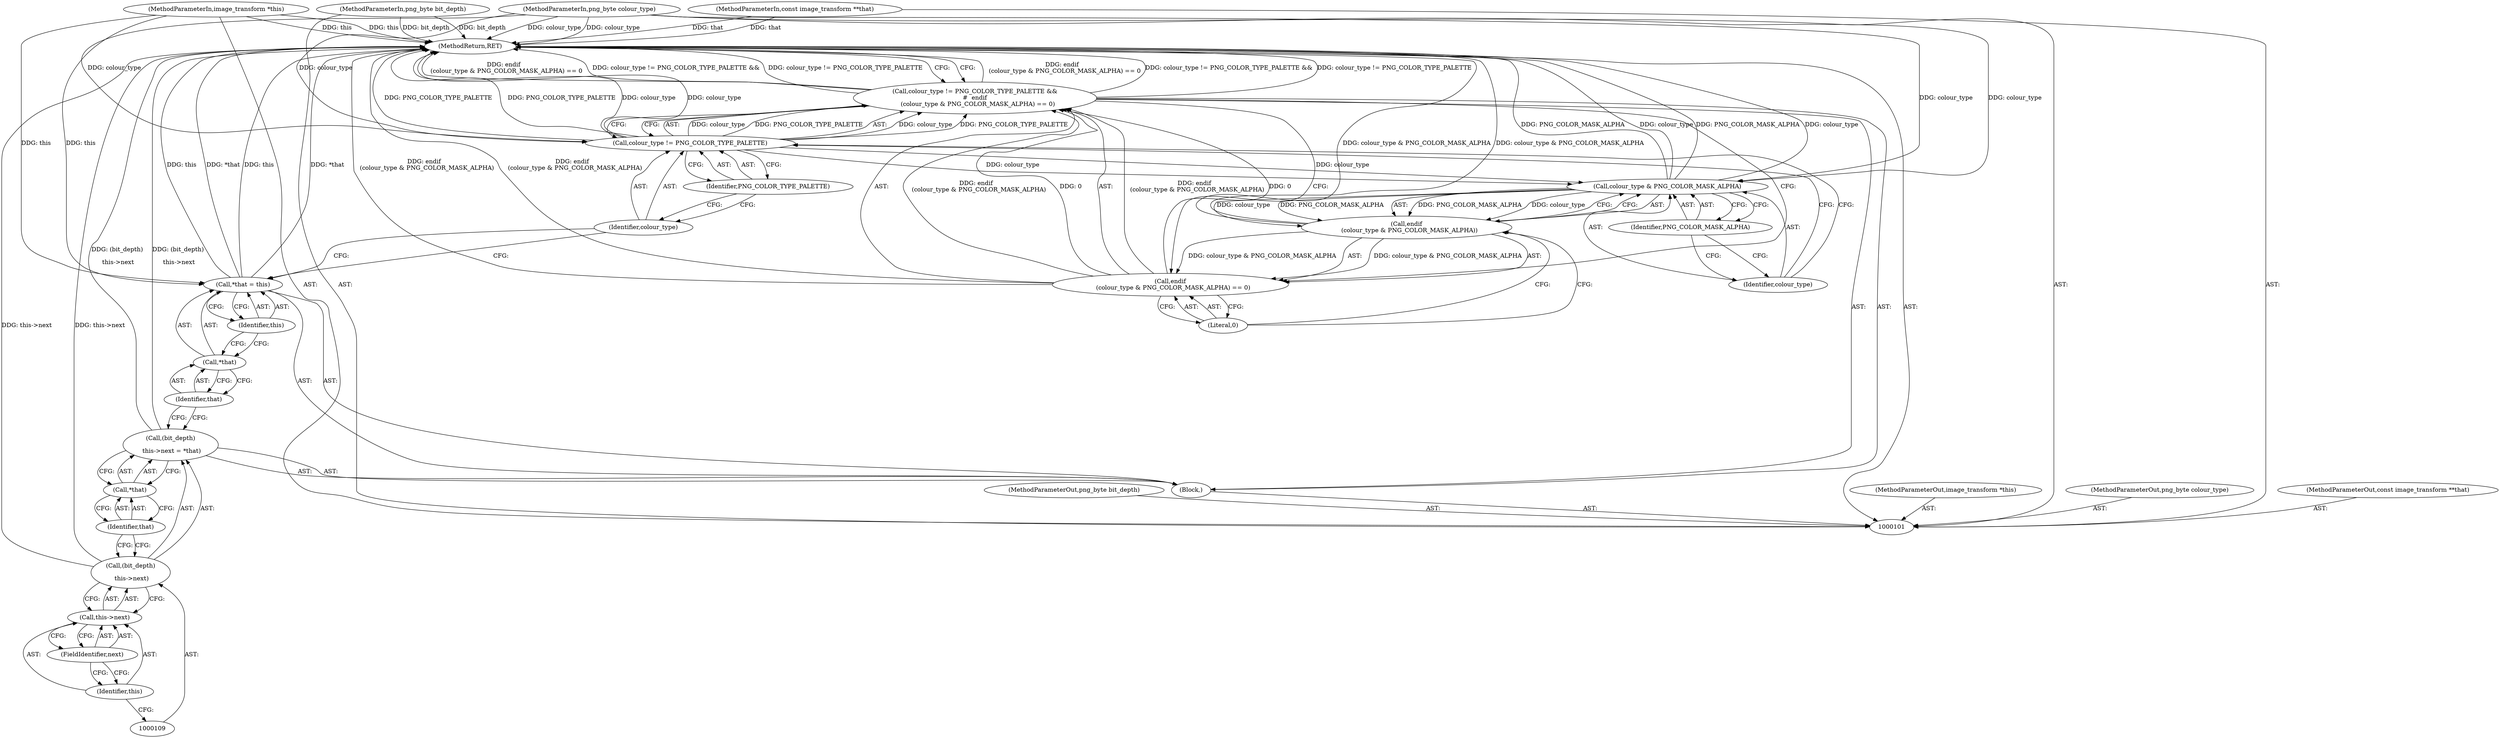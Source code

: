 digraph "0_Android_9d4853418ab2f754c2b63e091c29c5529b8b86ca_88" {
"1000129" [label="(MethodReturn,RET)"];
"1000102" [label="(MethodParameterIn,image_transform *this)"];
"1000180" [label="(MethodParameterOut,image_transform *this)"];
"1000122" [label="(Identifier,PNG_COLOR_TYPE_PALETTE)"];
"1000119" [label="(Call,colour_type != PNG_COLOR_TYPE_PALETTE &&\n#  endif\n   (colour_type & PNG_COLOR_MASK_ALPHA) == 0)"];
"1000120" [label="(Call,colour_type != PNG_COLOR_TYPE_PALETTE)"];
"1000121" [label="(Identifier,colour_type)"];
"1000123" [label="(Call,endif\n   (colour_type & PNG_COLOR_MASK_ALPHA) == 0)"];
"1000124" [label="(Call,endif\n   (colour_type & PNG_COLOR_MASK_ALPHA))"];
"1000127" [label="(Identifier,PNG_COLOR_MASK_ALPHA)"];
"1000125" [label="(Call,colour_type & PNG_COLOR_MASK_ALPHA)"];
"1000126" [label="(Identifier,colour_type)"];
"1000128" [label="(Literal,0)"];
"1000104" [label="(MethodParameterIn,png_byte colour_type)"];
"1000182" [label="(MethodParameterOut,png_byte colour_type)"];
"1000103" [label="(MethodParameterIn,const image_transform **that)"];
"1000181" [label="(MethodParameterOut,const image_transform **that)"];
"1000105" [label="(MethodParameterIn,png_byte bit_depth)"];
"1000183" [label="(MethodParameterOut,png_byte bit_depth)"];
"1000106" [label="(Block,)"];
"1000107" [label="(Call,(bit_depth)\n \n this->next = *that)"];
"1000108" [label="(Call,(bit_depth)\n \n this->next)"];
"1000110" [label="(Call,this->next)"];
"1000111" [label="(Identifier,this)"];
"1000113" [label="(Call,*that)"];
"1000114" [label="(Identifier,that)"];
"1000112" [label="(FieldIdentifier,next)"];
"1000115" [label="(Call,*that = this)"];
"1000116" [label="(Call,*that)"];
"1000117" [label="(Identifier,that)"];
"1000118" [label="(Identifier,this)"];
"1000129" -> "1000101"  [label="AST: "];
"1000129" -> "1000119"  [label="CFG: "];
"1000125" -> "1000129"  [label="DDG: colour_type"];
"1000125" -> "1000129"  [label="DDG: PNG_COLOR_MASK_ALPHA"];
"1000124" -> "1000129"  [label="DDG: colour_type & PNG_COLOR_MASK_ALPHA"];
"1000107" -> "1000129"  [label="DDG: (bit_depth)\n \n this->next"];
"1000104" -> "1000129"  [label="DDG: colour_type"];
"1000105" -> "1000129"  [label="DDG: bit_depth"];
"1000119" -> "1000129"  [label="DDG: endif\n   (colour_type & PNG_COLOR_MASK_ALPHA) == 0"];
"1000119" -> "1000129"  [label="DDG: colour_type != PNG_COLOR_TYPE_PALETTE &&\n"];
"1000119" -> "1000129"  [label="DDG: colour_type != PNG_COLOR_TYPE_PALETTE"];
"1000103" -> "1000129"  [label="DDG: that"];
"1000115" -> "1000129"  [label="DDG: this"];
"1000115" -> "1000129"  [label="DDG: *that"];
"1000102" -> "1000129"  [label="DDG: this"];
"1000120" -> "1000129"  [label="DDG: PNG_COLOR_TYPE_PALETTE"];
"1000120" -> "1000129"  [label="DDG: colour_type"];
"1000123" -> "1000129"  [label="DDG: endif\n   (colour_type & PNG_COLOR_MASK_ALPHA)"];
"1000108" -> "1000129"  [label="DDG: this->next"];
"1000102" -> "1000101"  [label="AST: "];
"1000102" -> "1000129"  [label="DDG: this"];
"1000102" -> "1000115"  [label="DDG: this"];
"1000180" -> "1000101"  [label="AST: "];
"1000122" -> "1000120"  [label="AST: "];
"1000122" -> "1000121"  [label="CFG: "];
"1000120" -> "1000122"  [label="CFG: "];
"1000119" -> "1000106"  [label="AST: "];
"1000119" -> "1000120"  [label="CFG: "];
"1000119" -> "1000123"  [label="CFG: "];
"1000120" -> "1000119"  [label="AST: "];
"1000123" -> "1000119"  [label="AST: "];
"1000129" -> "1000119"  [label="CFG: "];
"1000119" -> "1000129"  [label="DDG: endif\n   (colour_type & PNG_COLOR_MASK_ALPHA) == 0"];
"1000119" -> "1000129"  [label="DDG: colour_type != PNG_COLOR_TYPE_PALETTE &&\n"];
"1000119" -> "1000129"  [label="DDG: colour_type != PNG_COLOR_TYPE_PALETTE"];
"1000120" -> "1000119"  [label="DDG: colour_type"];
"1000120" -> "1000119"  [label="DDG: PNG_COLOR_TYPE_PALETTE"];
"1000123" -> "1000119"  [label="DDG: endif\n   (colour_type & PNG_COLOR_MASK_ALPHA)"];
"1000123" -> "1000119"  [label="DDG: 0"];
"1000120" -> "1000119"  [label="AST: "];
"1000120" -> "1000122"  [label="CFG: "];
"1000121" -> "1000120"  [label="AST: "];
"1000122" -> "1000120"  [label="AST: "];
"1000126" -> "1000120"  [label="CFG: "];
"1000119" -> "1000120"  [label="CFG: "];
"1000120" -> "1000129"  [label="DDG: PNG_COLOR_TYPE_PALETTE"];
"1000120" -> "1000129"  [label="DDG: colour_type"];
"1000120" -> "1000119"  [label="DDG: colour_type"];
"1000120" -> "1000119"  [label="DDG: PNG_COLOR_TYPE_PALETTE"];
"1000104" -> "1000120"  [label="DDG: colour_type"];
"1000120" -> "1000125"  [label="DDG: colour_type"];
"1000121" -> "1000120"  [label="AST: "];
"1000121" -> "1000115"  [label="CFG: "];
"1000122" -> "1000121"  [label="CFG: "];
"1000123" -> "1000119"  [label="AST: "];
"1000123" -> "1000128"  [label="CFG: "];
"1000124" -> "1000123"  [label="AST: "];
"1000128" -> "1000123"  [label="AST: "];
"1000119" -> "1000123"  [label="CFG: "];
"1000123" -> "1000129"  [label="DDG: endif\n   (colour_type & PNG_COLOR_MASK_ALPHA)"];
"1000123" -> "1000119"  [label="DDG: endif\n   (colour_type & PNG_COLOR_MASK_ALPHA)"];
"1000123" -> "1000119"  [label="DDG: 0"];
"1000124" -> "1000123"  [label="DDG: colour_type & PNG_COLOR_MASK_ALPHA"];
"1000124" -> "1000123"  [label="AST: "];
"1000124" -> "1000125"  [label="CFG: "];
"1000125" -> "1000124"  [label="AST: "];
"1000128" -> "1000124"  [label="CFG: "];
"1000124" -> "1000129"  [label="DDG: colour_type & PNG_COLOR_MASK_ALPHA"];
"1000124" -> "1000123"  [label="DDG: colour_type & PNG_COLOR_MASK_ALPHA"];
"1000125" -> "1000124"  [label="DDG: colour_type"];
"1000125" -> "1000124"  [label="DDG: PNG_COLOR_MASK_ALPHA"];
"1000127" -> "1000125"  [label="AST: "];
"1000127" -> "1000126"  [label="CFG: "];
"1000125" -> "1000127"  [label="CFG: "];
"1000125" -> "1000124"  [label="AST: "];
"1000125" -> "1000127"  [label="CFG: "];
"1000126" -> "1000125"  [label="AST: "];
"1000127" -> "1000125"  [label="AST: "];
"1000124" -> "1000125"  [label="CFG: "];
"1000125" -> "1000129"  [label="DDG: colour_type"];
"1000125" -> "1000129"  [label="DDG: PNG_COLOR_MASK_ALPHA"];
"1000125" -> "1000124"  [label="DDG: colour_type"];
"1000125" -> "1000124"  [label="DDG: PNG_COLOR_MASK_ALPHA"];
"1000120" -> "1000125"  [label="DDG: colour_type"];
"1000104" -> "1000125"  [label="DDG: colour_type"];
"1000126" -> "1000125"  [label="AST: "];
"1000126" -> "1000120"  [label="CFG: "];
"1000127" -> "1000126"  [label="CFG: "];
"1000128" -> "1000123"  [label="AST: "];
"1000128" -> "1000124"  [label="CFG: "];
"1000123" -> "1000128"  [label="CFG: "];
"1000104" -> "1000101"  [label="AST: "];
"1000104" -> "1000129"  [label="DDG: colour_type"];
"1000104" -> "1000120"  [label="DDG: colour_type"];
"1000104" -> "1000125"  [label="DDG: colour_type"];
"1000182" -> "1000101"  [label="AST: "];
"1000103" -> "1000101"  [label="AST: "];
"1000103" -> "1000129"  [label="DDG: that"];
"1000181" -> "1000101"  [label="AST: "];
"1000105" -> "1000101"  [label="AST: "];
"1000105" -> "1000129"  [label="DDG: bit_depth"];
"1000183" -> "1000101"  [label="AST: "];
"1000106" -> "1000101"  [label="AST: "];
"1000107" -> "1000106"  [label="AST: "];
"1000115" -> "1000106"  [label="AST: "];
"1000119" -> "1000106"  [label="AST: "];
"1000107" -> "1000106"  [label="AST: "];
"1000107" -> "1000113"  [label="CFG: "];
"1000108" -> "1000107"  [label="AST: "];
"1000113" -> "1000107"  [label="AST: "];
"1000117" -> "1000107"  [label="CFG: "];
"1000107" -> "1000129"  [label="DDG: (bit_depth)\n \n this->next"];
"1000108" -> "1000107"  [label="AST: "];
"1000108" -> "1000110"  [label="CFG: "];
"1000109" -> "1000108"  [label="AST: "];
"1000110" -> "1000108"  [label="AST: "];
"1000114" -> "1000108"  [label="CFG: "];
"1000108" -> "1000129"  [label="DDG: this->next"];
"1000110" -> "1000108"  [label="AST: "];
"1000110" -> "1000112"  [label="CFG: "];
"1000111" -> "1000110"  [label="AST: "];
"1000112" -> "1000110"  [label="AST: "];
"1000108" -> "1000110"  [label="CFG: "];
"1000111" -> "1000110"  [label="AST: "];
"1000111" -> "1000109"  [label="CFG: "];
"1000112" -> "1000111"  [label="CFG: "];
"1000113" -> "1000107"  [label="AST: "];
"1000113" -> "1000114"  [label="CFG: "];
"1000114" -> "1000113"  [label="AST: "];
"1000107" -> "1000113"  [label="CFG: "];
"1000114" -> "1000113"  [label="AST: "];
"1000114" -> "1000108"  [label="CFG: "];
"1000113" -> "1000114"  [label="CFG: "];
"1000112" -> "1000110"  [label="AST: "];
"1000112" -> "1000111"  [label="CFG: "];
"1000110" -> "1000112"  [label="CFG: "];
"1000115" -> "1000106"  [label="AST: "];
"1000115" -> "1000118"  [label="CFG: "];
"1000116" -> "1000115"  [label="AST: "];
"1000118" -> "1000115"  [label="AST: "];
"1000121" -> "1000115"  [label="CFG: "];
"1000115" -> "1000129"  [label="DDG: this"];
"1000115" -> "1000129"  [label="DDG: *that"];
"1000102" -> "1000115"  [label="DDG: this"];
"1000116" -> "1000115"  [label="AST: "];
"1000116" -> "1000117"  [label="CFG: "];
"1000117" -> "1000116"  [label="AST: "];
"1000118" -> "1000116"  [label="CFG: "];
"1000117" -> "1000116"  [label="AST: "];
"1000117" -> "1000107"  [label="CFG: "];
"1000116" -> "1000117"  [label="CFG: "];
"1000118" -> "1000115"  [label="AST: "];
"1000118" -> "1000116"  [label="CFG: "];
"1000115" -> "1000118"  [label="CFG: "];
}
